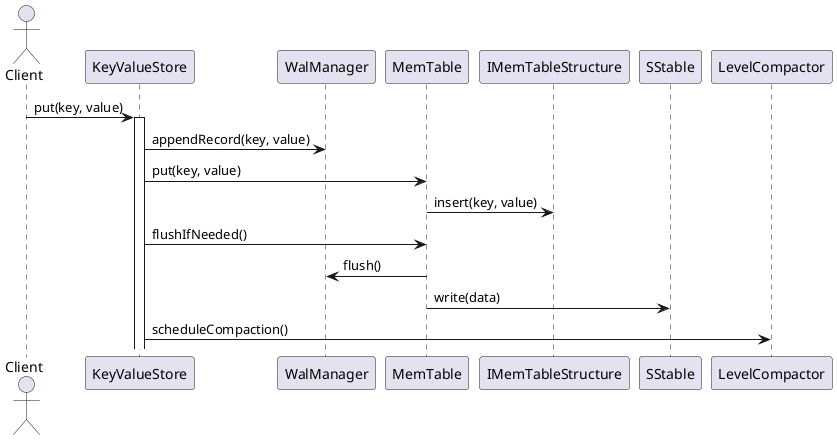 @startuml
actor Client
Client -> KeyValueStore: put(key, value)
activate KeyValueStore
KeyValueStore -> WalManager: appendRecord(key, value)
KeyValueStore -> MemTable: put(key, value)
MemTable -> IMemTableStructure: insert(key, value)
KeyValueStore -> MemTable: flushIfNeeded()
MemTable -> WalManager: flush()
MemTable -> SStable: write(data)
KeyValueStore -> LevelCompactor: scheduleCompaction()
@enduml
